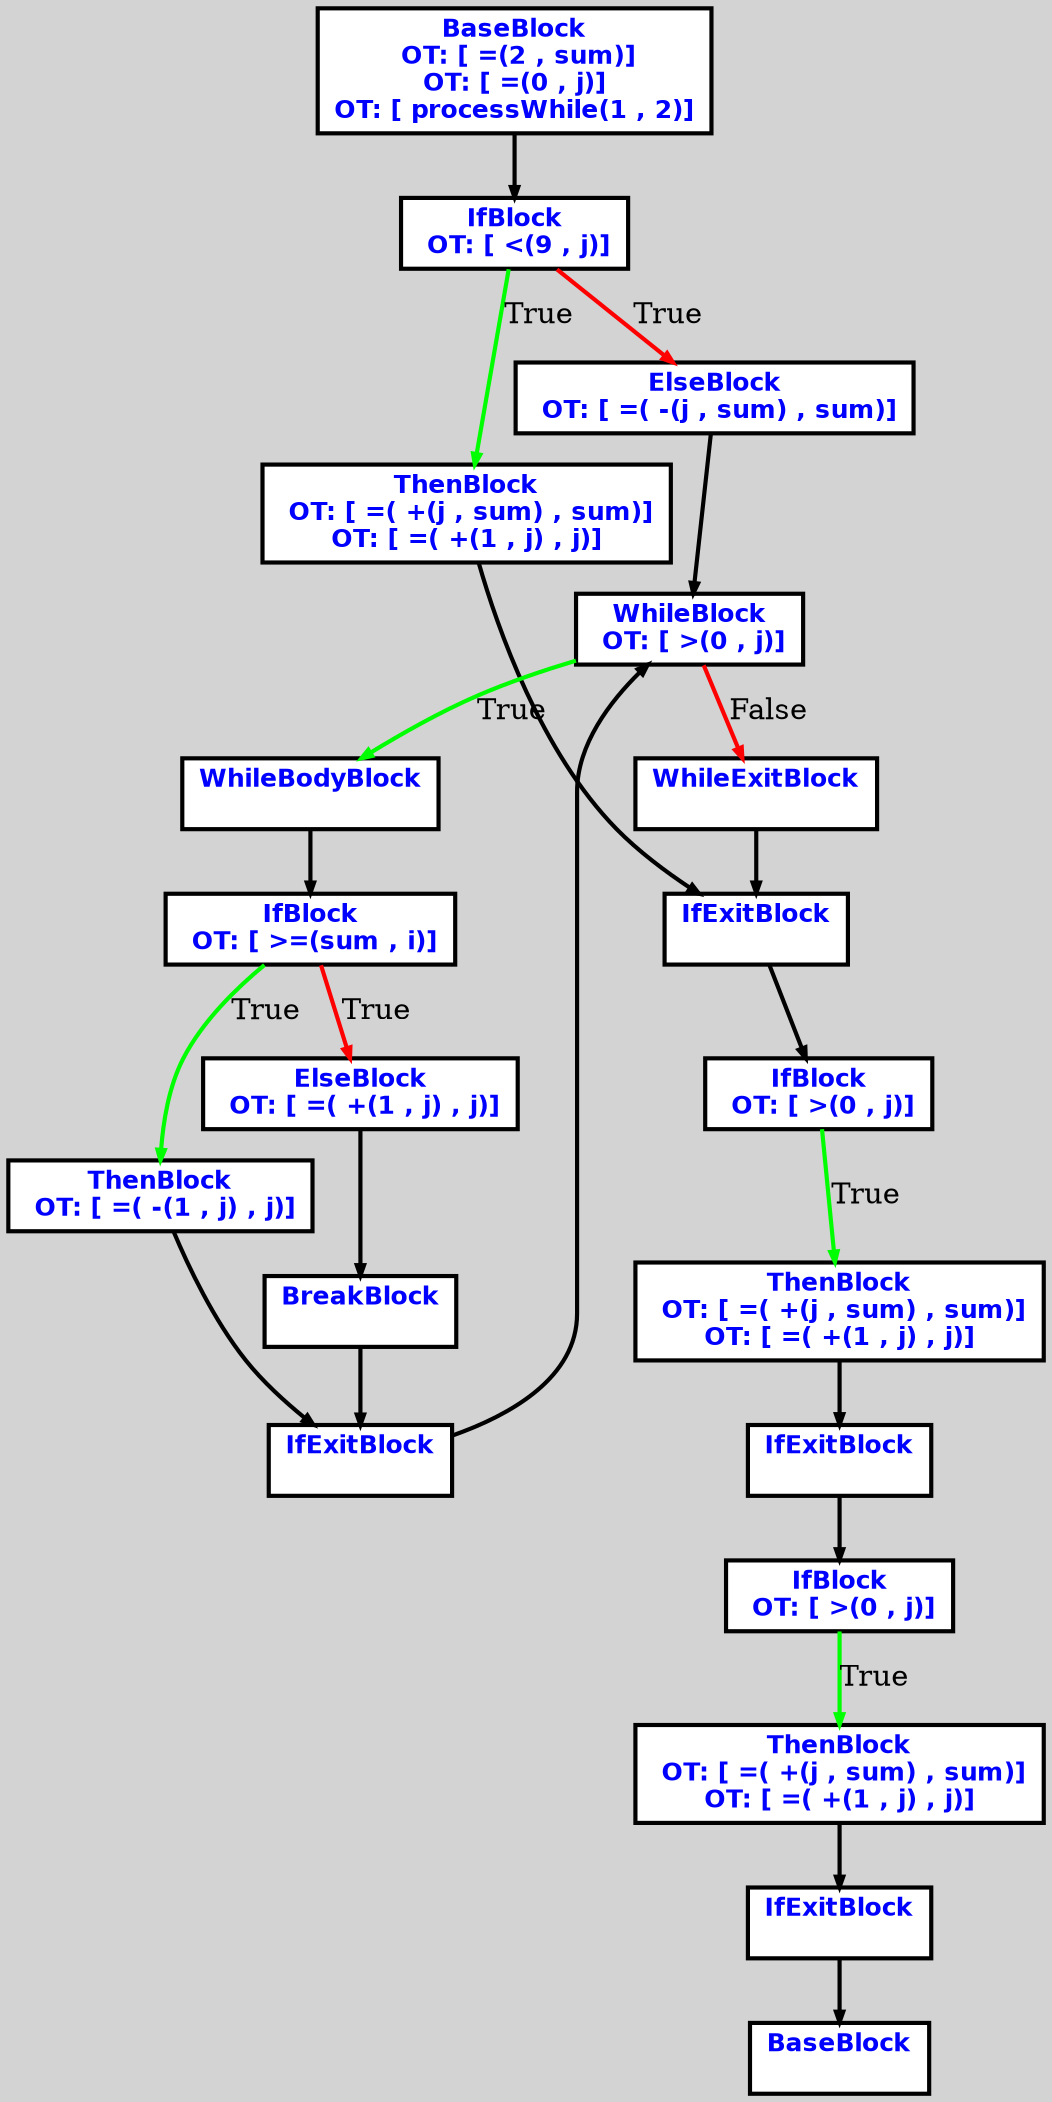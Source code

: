 digraph G {
ordering=out;
ranksep=.4;
bgcolor="lightgrey";  node [shape=box, fixedsize=false, fontsize=12, fontname="Helvetica-bold", fontcolor="blue"
width=.25, height=.25, color="black", fillcolor="white", style="filled, solid, bold"];

edge [arrowsize=.5, color="black", style="bold"]    n000011A443422AE0 [label="BaseBlock\n OT: [ =(2 , sum)]
OT: [ =(0 , j)]
OT: [ processWhile(1 , 2)]
"]
    n000011A443422B40 [label="IfBlock\n OT: [ <(9 , j)]
"]
    n000011A443422AE0 -> n000011A443422B40
    n000011A443422B40 -> n000011A443422BA0 [label="True" color="green"]
    n000011A443422BA0 [label="ThenBlock\n OT: [ =( +(j , sum) , sum)]
OT: [ =( +(1 , j) , j)]
"]
    n000011A443422F60 [label="IfExitBlock\n "]
    n000011A443422BA0 -> n000011A443422F60
    n000011A443422FC0 [label="IfBlock\n OT: [ >(0 , j)]
"]
    n000011A443422F60 -> n000011A443422FC0
    n000011A443422FC0 -> n000011A443423020 [label="True" color="green"]
    n000011A443423020 [label="ThenBlock\n OT: [ =( +(j , sum) , sum)]
OT: [ =( +(1 , j) , j)]
"]
    n000011A443423080 [label="IfExitBlock\n "]
    n000011A443423020 -> n000011A443423080
    n000011A4434230E0 [label="IfBlock\n OT: [ >(0 , j)]
"]
    n000011A443423080 -> n000011A4434230E0
    n000011A4434230E0 -> n000011A443423140 [label="True" color="green"]
    n000011A443423140 [label="ThenBlock\n OT: [ =( +(j , sum) , sum)]
OT: [ =( +(1 , j) , j)]
"]
    n000011A4434231A0 [label="IfExitBlock\n "]
    n000011A443423140 -> n000011A4434231A0
    n000011A443423200 [label="BaseBlock\n "]
    n000011A4434231A0 -> n000011A443423200
    n000011A443422B40 -> n000011A443422C00 [label="True" color="red"]
    n000011A443422C00 [label="ElseBlock\n OT: [ =( -(j , sum) , sum)]
"]
    n000011A443422C60 [label="WhileBlock\n OT: [ >(0 , j)]
"]
    n000011A443422C00 -> n000011A443422C60
	   n000011A443422C60 -> n000011A443422CC0 [ label = "True" color="green"]
    n000011A443422CC0 [label="WhileBodyBlock\n "]
    n000011A443422D80 [label="IfBlock\n OT: [ >=(sum , i)]
"]
    n000011A443422CC0 -> n000011A443422D80
    n000011A443422D80 -> n000011A443422DE0 [label="True" color="green"]
    n000011A443422DE0 [label="ThenBlock\n OT: [ =( -(1 , j) , j)]
"]
    n000011A443422F00 [label="IfExitBlock\n "]
    n000011A443422DE0 -> n000011A443422F00
    n000011A443422F00 -> n000011A443422C60
    n000011A443422D80 -> n000011A443422E40 [label="True" color="red"]
    n000011A443422E40 [label="ElseBlock\n OT: [ =( +(1 , j) , j)]
"]
    n000011A443422EA0 [label="BreakBlock\n "]
    n000011A443422E40 -> n000011A443422EA0
    n000011A443422EA0 -> n000011A443422F00
	   n000011A443422C60 -> n000011A443422D20 [ label = "False" color="red"]
    n000011A443422D20 [label="WhileExitBlock\n "]
    n000011A443422D20 -> n000011A443422F60
}
